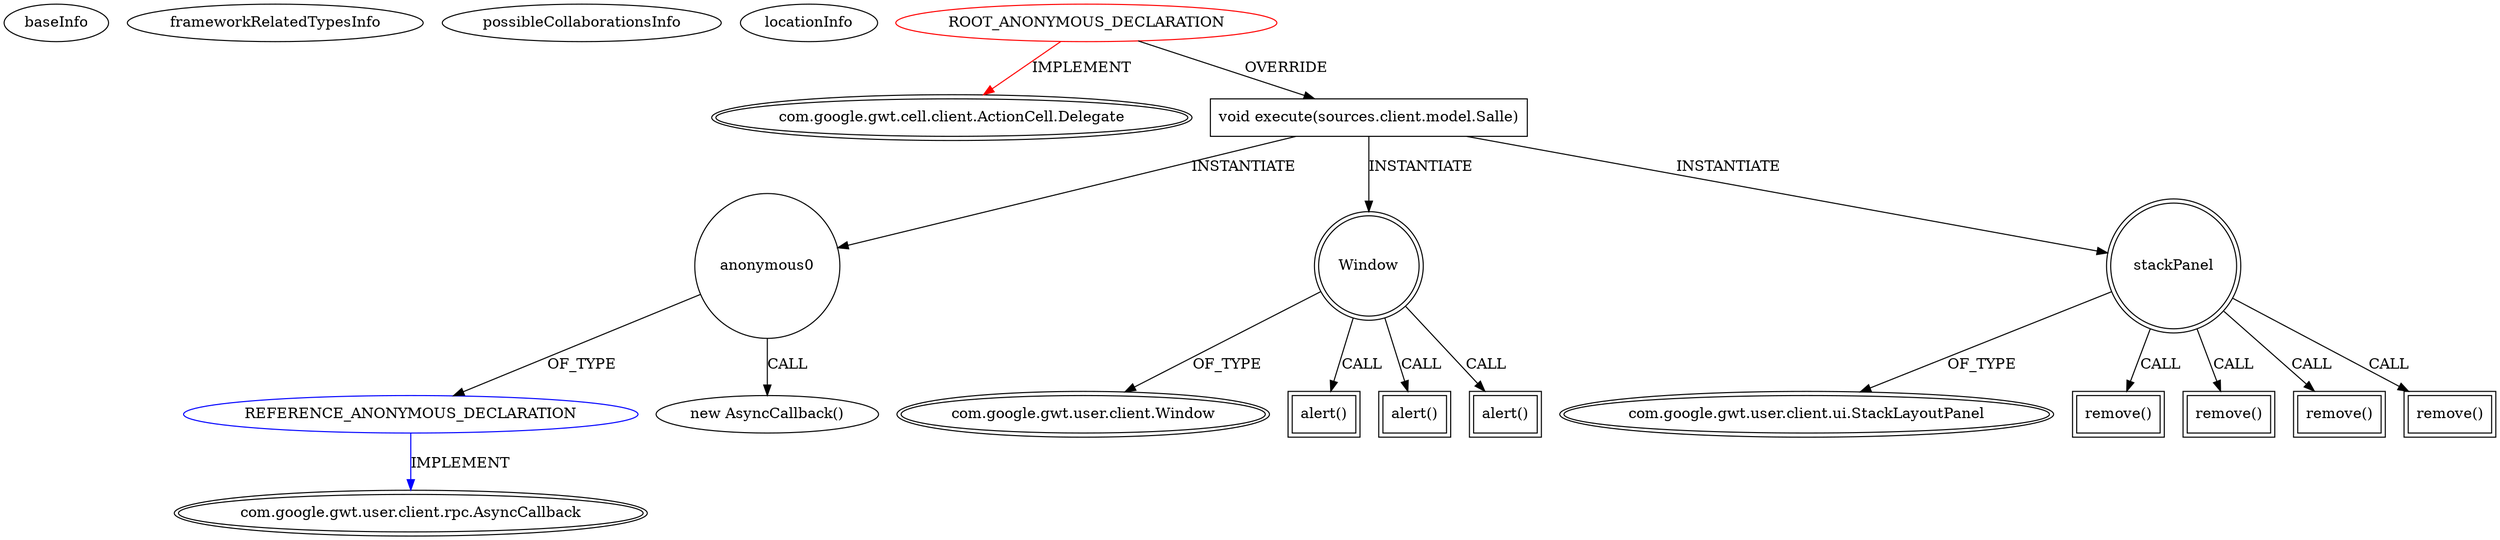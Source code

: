 digraph {
baseInfo[graphId=207,category="extension_graph",isAnonymous=true,possibleRelation=true]
frameworkRelatedTypesInfo[0="com.google.gwt.cell.client.ActionCell.Delegate"]
possibleCollaborationsInfo[0="207~OVERRIDING_METHOD_DECLARATION-INSTANTIATION-~com.google.gwt.cell.client.ActionCell.Delegate ~com.google.gwt.user.client.rpc.AsyncCallback ~true~true"]
locationInfo[projectName="MainMain-ChatCafeine",filePath="/MainMain-ChatCafeine/ChatCafeine-master/ChatCafeine/src/sources/client/vue/administration/AdminPanel.java",contextSignature="com.google.gwt.user.client.ui.Widget creerListeSallePanel()",graphId="207"]
0[label="ROOT_ANONYMOUS_DECLARATION",vertexType="ROOT_ANONYMOUS_DECLARATION",isFrameworkType=false,color=red]
1[label="com.google.gwt.cell.client.ActionCell.Delegate",vertexType="FRAMEWORK_INTERFACE_TYPE",isFrameworkType=true,peripheries=2]
5[label="void execute(sources.client.model.Salle)",vertexType="OVERRIDING_METHOD_DECLARATION",isFrameworkType=false,shape=box]
7[label="anonymous0",vertexType="VARIABLE_EXPRESION",isFrameworkType=false,shape=circle]
8[label="REFERENCE_ANONYMOUS_DECLARATION",vertexType="REFERENCE_ANONYMOUS_DECLARATION",isFrameworkType=false,color=blue]
9[label="com.google.gwt.user.client.rpc.AsyncCallback",vertexType="FRAMEWORK_INTERFACE_TYPE",isFrameworkType=true,peripheries=2]
6[label="new AsyncCallback()",vertexType="CONSTRUCTOR_CALL",isFrameworkType=false]
10[label="Window",vertexType="VARIABLE_EXPRESION",isFrameworkType=true,peripheries=2,shape=circle]
12[label="com.google.gwt.user.client.Window",vertexType="FRAMEWORK_CLASS_TYPE",isFrameworkType=true,peripheries=2]
11[label="alert()",vertexType="INSIDE_CALL",isFrameworkType=true,peripheries=2,shape=box]
14[label="alert()",vertexType="INSIDE_CALL",isFrameworkType=true,peripheries=2,shape=box]
16[label="alert()",vertexType="INSIDE_CALL",isFrameworkType=true,peripheries=2,shape=box]
17[label="stackPanel",vertexType="VARIABLE_EXPRESION",isFrameworkType=true,peripheries=2,shape=circle]
19[label="com.google.gwt.user.client.ui.StackLayoutPanel",vertexType="FRAMEWORK_CLASS_TYPE",isFrameworkType=true,peripheries=2]
18[label="remove()",vertexType="INSIDE_CALL",isFrameworkType=true,peripheries=2,shape=box]
21[label="remove()",vertexType="INSIDE_CALL",isFrameworkType=true,peripheries=2,shape=box]
23[label="remove()",vertexType="INSIDE_CALL",isFrameworkType=true,peripheries=2,shape=box]
25[label="remove()",vertexType="INSIDE_CALL",isFrameworkType=true,peripheries=2,shape=box]
0->1[label="IMPLEMENT",color=red]
0->5[label="OVERRIDE"]
5->7[label="INSTANTIATE"]
8->9[label="IMPLEMENT",color=blue]
7->8[label="OF_TYPE"]
7->6[label="CALL"]
5->10[label="INSTANTIATE"]
10->12[label="OF_TYPE"]
10->11[label="CALL"]
10->14[label="CALL"]
10->16[label="CALL"]
5->17[label="INSTANTIATE"]
17->19[label="OF_TYPE"]
17->18[label="CALL"]
17->21[label="CALL"]
17->23[label="CALL"]
17->25[label="CALL"]
}
